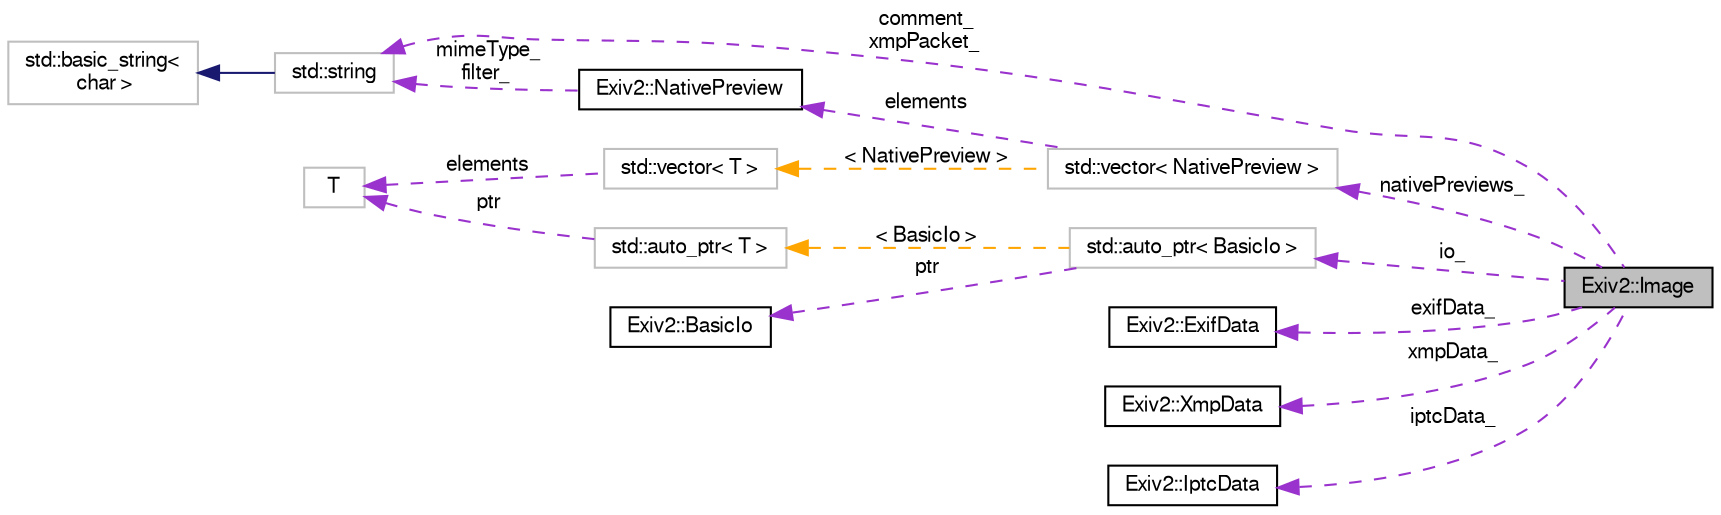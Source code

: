 digraph "Exiv2::Image"
{
  edge [fontname="FreeSans",fontsize="10",labelfontname="FreeSans",labelfontsize="10"];
  node [fontname="FreeSans",fontsize="10",shape=record];
  rankdir="LR";
  Node1 [label="Exiv2::Image",height=0.2,width=0.4,color="black", fillcolor="grey75", style="filled" fontcolor="black"];
  Node2 -> Node1 [dir="back",color="darkorchid3",fontsize="10",style="dashed",label=" nativePreviews_" ,fontname="FreeSans"];
  Node2 [label="std::vector\< NativePreview \>",height=0.2,width=0.4,color="grey75", fillcolor="white", style="filled"];
  Node3 -> Node2 [dir="back",color="darkorchid3",fontsize="10",style="dashed",label=" elements" ,fontname="FreeSans"];
  Node3 [label="Exiv2::NativePreview",height=0.2,width=0.4,color="black", fillcolor="white", style="filled",URL="$structExiv2_1_1NativePreview.html",tooltip="Native preview information. This is meant to be used only by the PreviewManager. "];
  Node4 -> Node3 [dir="back",color="darkorchid3",fontsize="10",style="dashed",label=" mimeType_\nfilter_" ,fontname="FreeSans"];
  Node4 [label="std::string",height=0.2,width=0.4,color="grey75", fillcolor="white", style="filled",tooltip="STL class. "];
  Node5 -> Node4 [dir="back",color="midnightblue",fontsize="10",style="solid",fontname="FreeSans"];
  Node5 [label="std::basic_string\<\l char \>",height=0.2,width=0.4,color="grey75", fillcolor="white", style="filled",tooltip="STL class. "];
  Node6 -> Node2 [dir="back",color="orange",fontsize="10",style="dashed",label=" \< NativePreview \>" ,fontname="FreeSans"];
  Node6 [label="std::vector\< T \>",height=0.2,width=0.4,color="grey75", fillcolor="white", style="filled",tooltip="STL class. "];
  Node7 -> Node6 [dir="back",color="darkorchid3",fontsize="10",style="dashed",label=" elements" ,fontname="FreeSans"];
  Node7 [label="T",height=0.2,width=0.4,color="grey75", fillcolor="white", style="filled"];
  Node8 -> Node1 [dir="back",color="darkorchid3",fontsize="10",style="dashed",label=" exifData_" ,fontname="FreeSans"];
  Node8 [label="Exiv2::ExifData",height=0.2,width=0.4,color="black", fillcolor="white", style="filled",URL="$classExiv2_1_1ExifData.html",tooltip="A container for Exif data. This is a top-level class of the Exiv2 library. The container holds Exifda..."];
  Node9 -> Node1 [dir="back",color="darkorchid3",fontsize="10",style="dashed",label=" xmpData_" ,fontname="FreeSans"];
  Node9 [label="Exiv2::XmpData",height=0.2,width=0.4,color="black", fillcolor="white", style="filled",URL="$classExiv2_1_1XmpData.html",tooltip="A container for XMP data. This is a top-level class of the Exiv2 library. "];
  Node4 -> Node1 [dir="back",color="darkorchid3",fontsize="10",style="dashed",label=" comment_\nxmpPacket_" ,fontname="FreeSans"];
  Node10 -> Node1 [dir="back",color="darkorchid3",fontsize="10",style="dashed",label=" iptcData_" ,fontname="FreeSans"];
  Node10 [label="Exiv2::IptcData",height=0.2,width=0.4,color="black", fillcolor="white", style="filled",URL="$classExiv2_1_1IptcData.html",tooltip="A container for IPTC data. This is a top-level class of the Exiv2 library. "];
  Node11 -> Node1 [dir="back",color="darkorchid3",fontsize="10",style="dashed",label=" io_" ,fontname="FreeSans"];
  Node11 [label="std::auto_ptr\< BasicIo \>",height=0.2,width=0.4,color="grey75", fillcolor="white", style="filled"];
  Node12 -> Node11 [dir="back",color="darkorchid3",fontsize="10",style="dashed",label=" ptr" ,fontname="FreeSans"];
  Node12 [label="Exiv2::BasicIo",height=0.2,width=0.4,color="black", fillcolor="white", style="filled",URL="$classExiv2_1_1BasicIo.html",tooltip="An interface for simple binary IO. "];
  Node13 -> Node11 [dir="back",color="orange",fontsize="10",style="dashed",label=" \< BasicIo \>" ,fontname="FreeSans"];
  Node13 [label="std::auto_ptr\< T \>",height=0.2,width=0.4,color="grey75", fillcolor="white", style="filled",tooltip="STL class. "];
  Node7 -> Node13 [dir="back",color="darkorchid3",fontsize="10",style="dashed",label=" ptr" ,fontname="FreeSans"];
}
